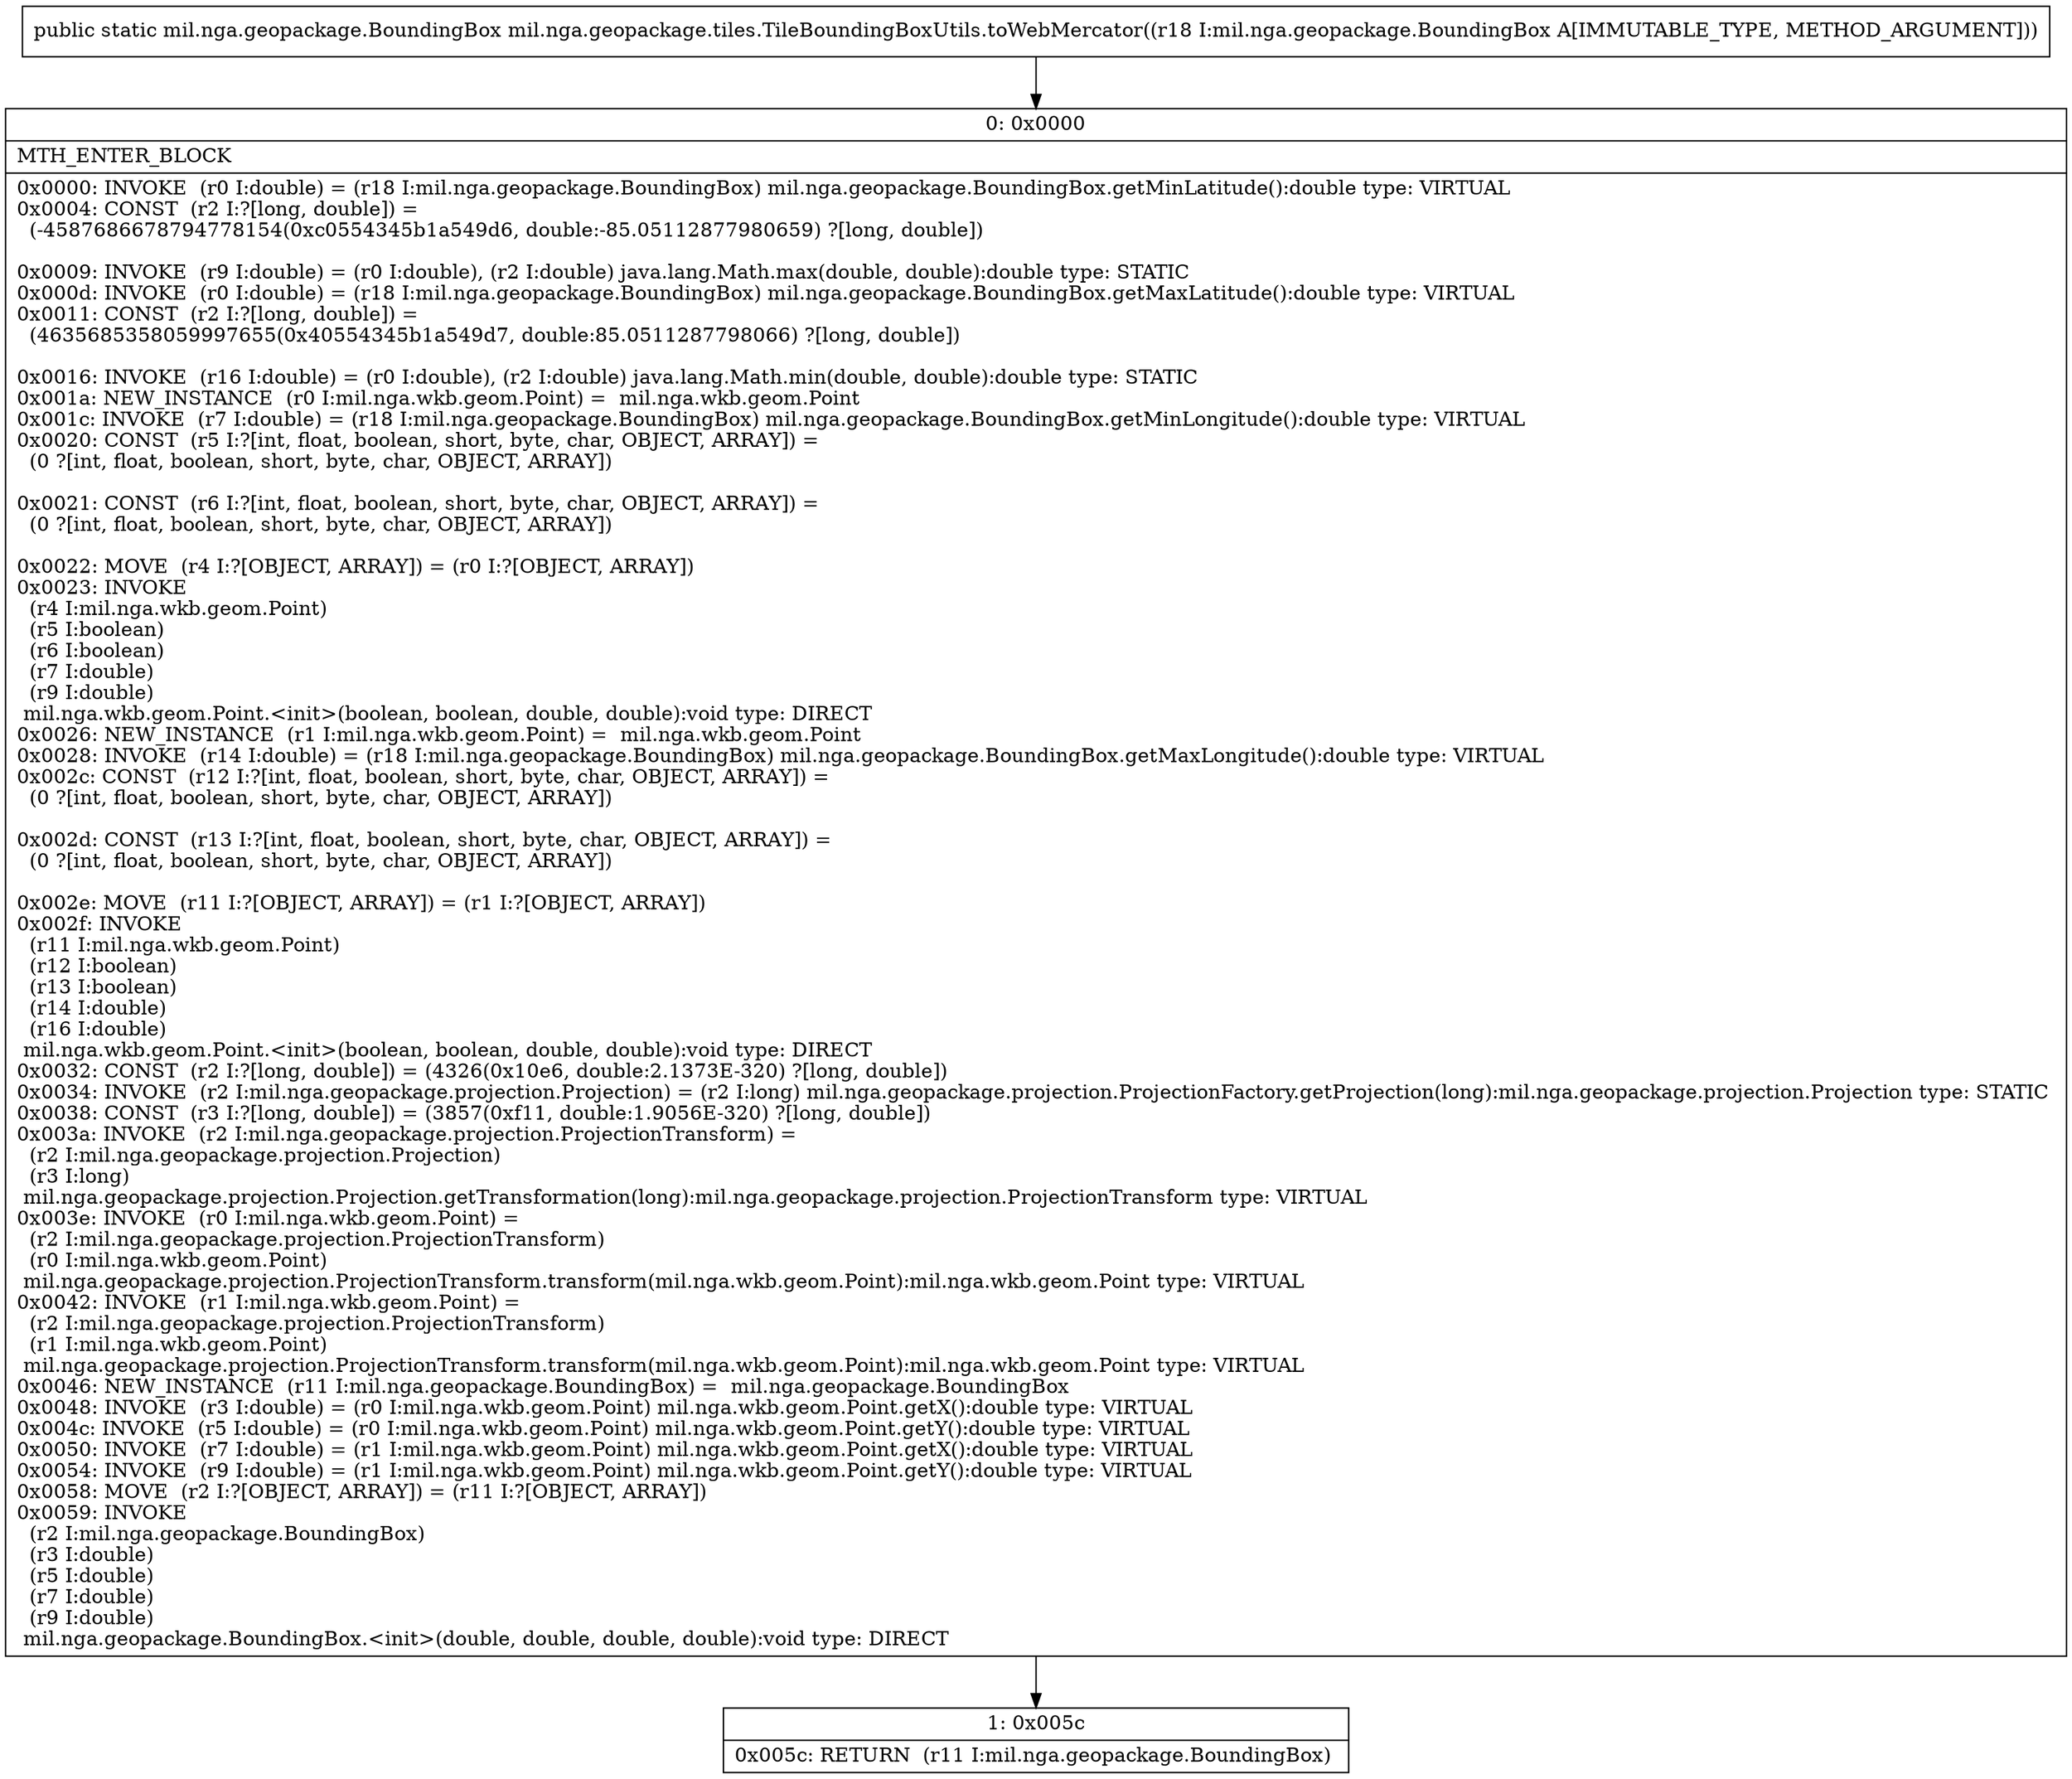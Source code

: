 digraph "CFG formil.nga.geopackage.tiles.TileBoundingBoxUtils.toWebMercator(Lmil\/nga\/geopackage\/BoundingBox;)Lmil\/nga\/geopackage\/BoundingBox;" {
Node_0 [shape=record,label="{0\:\ 0x0000|MTH_ENTER_BLOCK\l|0x0000: INVOKE  (r0 I:double) = (r18 I:mil.nga.geopackage.BoundingBox) mil.nga.geopackage.BoundingBox.getMinLatitude():double type: VIRTUAL \l0x0004: CONST  (r2 I:?[long, double]) = \l  (\-4587686678794778154(0xc0554345b1a549d6, double:\-85.05112877980659) ?[long, double])\l \l0x0009: INVOKE  (r9 I:double) = (r0 I:double), (r2 I:double) java.lang.Math.max(double, double):double type: STATIC \l0x000d: INVOKE  (r0 I:double) = (r18 I:mil.nga.geopackage.BoundingBox) mil.nga.geopackage.BoundingBox.getMaxLatitude():double type: VIRTUAL \l0x0011: CONST  (r2 I:?[long, double]) = \l  (4635685358059997655(0x40554345b1a549d7, double:85.0511287798066) ?[long, double])\l \l0x0016: INVOKE  (r16 I:double) = (r0 I:double), (r2 I:double) java.lang.Math.min(double, double):double type: STATIC \l0x001a: NEW_INSTANCE  (r0 I:mil.nga.wkb.geom.Point) =  mil.nga.wkb.geom.Point \l0x001c: INVOKE  (r7 I:double) = (r18 I:mil.nga.geopackage.BoundingBox) mil.nga.geopackage.BoundingBox.getMinLongitude():double type: VIRTUAL \l0x0020: CONST  (r5 I:?[int, float, boolean, short, byte, char, OBJECT, ARRAY]) = \l  (0 ?[int, float, boolean, short, byte, char, OBJECT, ARRAY])\l \l0x0021: CONST  (r6 I:?[int, float, boolean, short, byte, char, OBJECT, ARRAY]) = \l  (0 ?[int, float, boolean, short, byte, char, OBJECT, ARRAY])\l \l0x0022: MOVE  (r4 I:?[OBJECT, ARRAY]) = (r0 I:?[OBJECT, ARRAY]) \l0x0023: INVOKE  \l  (r4 I:mil.nga.wkb.geom.Point)\l  (r5 I:boolean)\l  (r6 I:boolean)\l  (r7 I:double)\l  (r9 I:double)\l mil.nga.wkb.geom.Point.\<init\>(boolean, boolean, double, double):void type: DIRECT \l0x0026: NEW_INSTANCE  (r1 I:mil.nga.wkb.geom.Point) =  mil.nga.wkb.geom.Point \l0x0028: INVOKE  (r14 I:double) = (r18 I:mil.nga.geopackage.BoundingBox) mil.nga.geopackage.BoundingBox.getMaxLongitude():double type: VIRTUAL \l0x002c: CONST  (r12 I:?[int, float, boolean, short, byte, char, OBJECT, ARRAY]) = \l  (0 ?[int, float, boolean, short, byte, char, OBJECT, ARRAY])\l \l0x002d: CONST  (r13 I:?[int, float, boolean, short, byte, char, OBJECT, ARRAY]) = \l  (0 ?[int, float, boolean, short, byte, char, OBJECT, ARRAY])\l \l0x002e: MOVE  (r11 I:?[OBJECT, ARRAY]) = (r1 I:?[OBJECT, ARRAY]) \l0x002f: INVOKE  \l  (r11 I:mil.nga.wkb.geom.Point)\l  (r12 I:boolean)\l  (r13 I:boolean)\l  (r14 I:double)\l  (r16 I:double)\l mil.nga.wkb.geom.Point.\<init\>(boolean, boolean, double, double):void type: DIRECT \l0x0032: CONST  (r2 I:?[long, double]) = (4326(0x10e6, double:2.1373E\-320) ?[long, double]) \l0x0034: INVOKE  (r2 I:mil.nga.geopackage.projection.Projection) = (r2 I:long) mil.nga.geopackage.projection.ProjectionFactory.getProjection(long):mil.nga.geopackage.projection.Projection type: STATIC \l0x0038: CONST  (r3 I:?[long, double]) = (3857(0xf11, double:1.9056E\-320) ?[long, double]) \l0x003a: INVOKE  (r2 I:mil.nga.geopackage.projection.ProjectionTransform) = \l  (r2 I:mil.nga.geopackage.projection.Projection)\l  (r3 I:long)\l mil.nga.geopackage.projection.Projection.getTransformation(long):mil.nga.geopackage.projection.ProjectionTransform type: VIRTUAL \l0x003e: INVOKE  (r0 I:mil.nga.wkb.geom.Point) = \l  (r2 I:mil.nga.geopackage.projection.ProjectionTransform)\l  (r0 I:mil.nga.wkb.geom.Point)\l mil.nga.geopackage.projection.ProjectionTransform.transform(mil.nga.wkb.geom.Point):mil.nga.wkb.geom.Point type: VIRTUAL \l0x0042: INVOKE  (r1 I:mil.nga.wkb.geom.Point) = \l  (r2 I:mil.nga.geopackage.projection.ProjectionTransform)\l  (r1 I:mil.nga.wkb.geom.Point)\l mil.nga.geopackage.projection.ProjectionTransform.transform(mil.nga.wkb.geom.Point):mil.nga.wkb.geom.Point type: VIRTUAL \l0x0046: NEW_INSTANCE  (r11 I:mil.nga.geopackage.BoundingBox) =  mil.nga.geopackage.BoundingBox \l0x0048: INVOKE  (r3 I:double) = (r0 I:mil.nga.wkb.geom.Point) mil.nga.wkb.geom.Point.getX():double type: VIRTUAL \l0x004c: INVOKE  (r5 I:double) = (r0 I:mil.nga.wkb.geom.Point) mil.nga.wkb.geom.Point.getY():double type: VIRTUAL \l0x0050: INVOKE  (r7 I:double) = (r1 I:mil.nga.wkb.geom.Point) mil.nga.wkb.geom.Point.getX():double type: VIRTUAL \l0x0054: INVOKE  (r9 I:double) = (r1 I:mil.nga.wkb.geom.Point) mil.nga.wkb.geom.Point.getY():double type: VIRTUAL \l0x0058: MOVE  (r2 I:?[OBJECT, ARRAY]) = (r11 I:?[OBJECT, ARRAY]) \l0x0059: INVOKE  \l  (r2 I:mil.nga.geopackage.BoundingBox)\l  (r3 I:double)\l  (r5 I:double)\l  (r7 I:double)\l  (r9 I:double)\l mil.nga.geopackage.BoundingBox.\<init\>(double, double, double, double):void type: DIRECT \l}"];
Node_1 [shape=record,label="{1\:\ 0x005c|0x005c: RETURN  (r11 I:mil.nga.geopackage.BoundingBox) \l}"];
MethodNode[shape=record,label="{public static mil.nga.geopackage.BoundingBox mil.nga.geopackage.tiles.TileBoundingBoxUtils.toWebMercator((r18 I:mil.nga.geopackage.BoundingBox A[IMMUTABLE_TYPE, METHOD_ARGUMENT])) }"];
MethodNode -> Node_0;
Node_0 -> Node_1;
}


